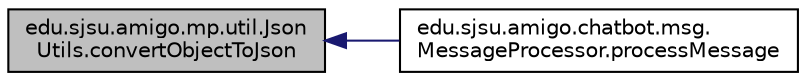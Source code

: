 digraph "edu.sjsu.amigo.json.util.JsonUtils.convertObjectToJson"
{
  edge [fontname="Helvetica",fontsize="10",labelfontname="Helvetica",labelfontsize="10"];
  node [fontname="Helvetica",fontsize="10",shape=record];
  rankdir="LR";
  Node9 [label="edu.sjsu.amigo.mp.util.Json\lUtils.convertObjectToJson",height=0.2,width=0.4,color="black", fillcolor="grey75", style="filled", fontcolor="black"];
  Node9 -> Node10 [dir="back",color="midnightblue",fontsize="10",style="solid",fontname="Helvetica"];
  Node10 [label="edu.sjsu.amigo.chatbot.msg.\lMessageProcessor.processMessage",height=0.2,width=0.4,color="black", fillcolor="white", style="filled",URL="$classedu_1_1sjsu_1_1amigo_1_1chatbot_1_1msg_1_1_message_processor.html#a0e027defe95a850441011579ee87374a"];
}
